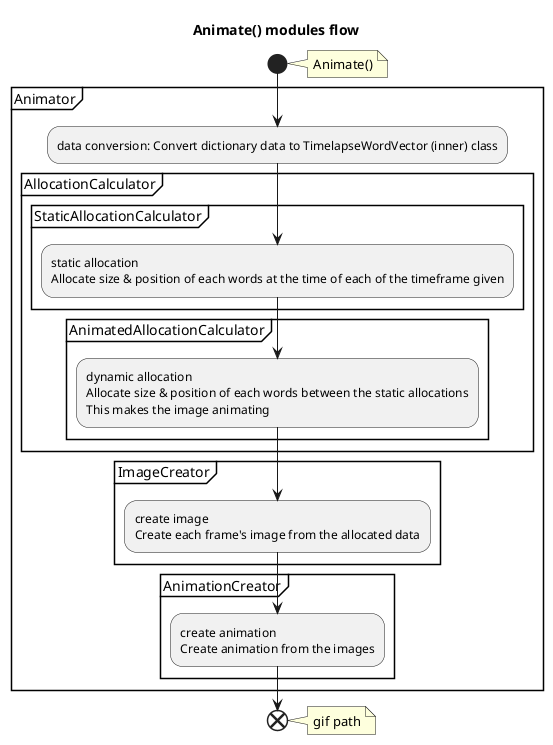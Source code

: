 @startuml flow

title Animate() modules flow

start
note right: Animate()

partition "Animator" {
    :data conversion: Convert dictionary data to TimelapseWordVector (inner) class;
    partition "AllocationCalculator" {
        partition "StaticAllocationCalculator" {
            :static allocation
            Allocate size & position of each words at the time of each of the timeframe given;
        }
        partition "AnimatedAllocationCalculator" {
            :dynamic allocation
            Allocate size & position of each words between the static allocations
            This makes the image animating;
        }
    }

    partition "ImageCreator" {
        :create image
        Create each frame's image from the allocated data;
    }

    partition "AnimationCreator" {
        :create animation
        Create animation from the images;
    }
}

end
note right: gif path

@enduml